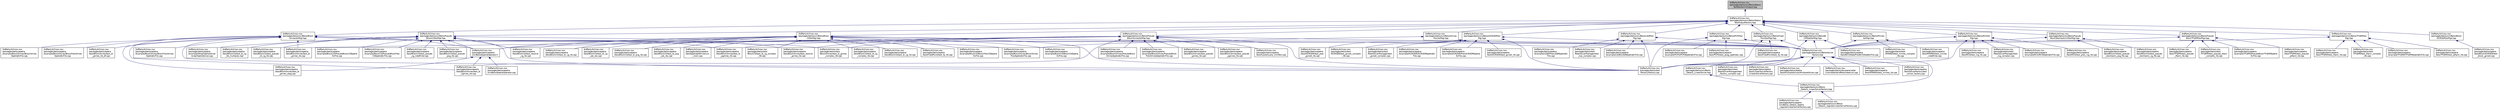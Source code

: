 digraph "3rdParty/trilinos-nox/packages/belos/src/BelosStatusTestResNormOutput.hpp"
{
  edge [fontname="Helvetica",fontsize="10",labelfontname="Helvetica",labelfontsize="10"];
  node [fontname="Helvetica",fontsize="10",shape=record];
  Node97 [label="3rdParty/trilinos-nox\l/packages/belos/src/BelosStatus\lTestResNormOutput.hpp",height=0.2,width=0.4,color="black", fillcolor="grey75", style="filled", fontcolor="black"];
  Node97 -> Node98 [dir="back",color="midnightblue",fontsize="10",style="solid",fontname="Helvetica"];
  Node98 [label="3rdParty/trilinos-nox\l/packages/belos/src/BelosStatus\lTestOutputFactory.hpp",height=0.2,width=0.4,color="black", fillcolor="white", style="filled",URL="$df/d97/_belos_status_test_output_factory_8hpp.html",tooltip="A factory class for generating StatusTestOutput objects. "];
  Node98 -> Node99 [dir="back",color="midnightblue",fontsize="10",style="solid",fontname="Helvetica"];
  Node99 [label="3rdParty/trilinos-nox\l/packages/belos/src/BelosBi\lCGStabSolMgr.hpp",height=0.2,width=0.4,color="black", fillcolor="white", style="filled",URL="$db/d14/_belos_bi_c_g_stab_sol_mgr_8hpp.html",tooltip="The Belos::BiCGStabSolMgr provides a solver manager for the BiCGStab linear solver. "];
  Node99 -> Node100 [dir="back",color="midnightblue",fontsize="10",style="solid",fontname="Helvetica"];
  Node100 [label="3rdParty/trilinos-nox\l/packages/belos/epetra\l/test/BiCGStab/PrecBiCGStabExFile.cpp",height=0.2,width=0.4,color="black", fillcolor="white", style="filled",URL="$dc/ddd/_prec_bi_c_g_stab_ex_file_8cpp.html"];
  Node99 -> Node101 [dir="back",color="midnightblue",fontsize="10",style="solid",fontname="Helvetica"];
  Node101 [label="3rdParty/trilinos-nox\l/packages/belos/src/BelosSolver\lFactory.hpp",height=0.2,width=0.4,color="black", fillcolor="white", style="filled",URL="$da/d4e/_belos_solver_factory_8hpp.html"];
  Node101 -> Node102 [dir="back",color="midnightblue",fontsize="10",style="solid",fontname="Helvetica"];
  Node102 [label="3rdParty/trilinos-nox\l/packages/belos/doc/parameter\lList/createValidParameterList.cpp",height=0.2,width=0.4,color="black", fillcolor="white", style="filled",URL="$d1/db5/create_valid_parameter_list_8cpp.html"];
  Node101 -> Node103 [dir="back",color="midnightblue",fontsize="10",style="solid",fontname="Helvetica"];
  Node103 [label="3rdParty/trilinos-nox\l/packages/belos/epetra\l/test/MINRES/test_minres_hb.cpp",height=0.2,width=0.4,color="black", fillcolor="white", style="filled",URL="$d3/dfd/test__minres__hb_8cpp.html"];
  Node101 -> Node104 [dir="back",color="midnightblue",fontsize="10",style="solid",fontname="Helvetica"];
  Node104 [label="3rdParty/trilinos-nox\l/packages/belos/epetra\l/test/SolverFactory/test\l_solver_factory.cpp",height=0.2,width=0.4,color="black", fillcolor="white", style="filled",URL="$d0/d85/test__solver__factory_8cpp.html",tooltip="Test Belos::SolverFactory with Epetra. "];
  Node101 -> Node105 [dir="back",color="midnightblue",fontsize="10",style="solid",fontname="Helvetica"];
  Node105 [label="3rdParty/trilinos-nox\l/packages/belos/src/Belos\l_Details_LinearSolver.hpp",height=0.2,width=0.4,color="black", fillcolor="white", style="filled",URL="$d2/d2c/_belos___details___linear_solver_8hpp.html",tooltip="Implementation of Trilinos::Details::LinearSolver. "];
  Node105 -> Node106 [dir="back",color="midnightblue",fontsize="10",style="solid",fontname="Helvetica"];
  Node106 [label="3rdParty/trilinos-nox\l/packages/belos/src/Belos\l_Details_LinearSolverFactory.hpp",height=0.2,width=0.4,color="black", fillcolor="white", style="filled",URL="$d1/de3/_belos___details___linear_solver_factory_8hpp.html",tooltip="Implementation of Trilinos::Details::LinearSolverFactory. "];
  Node106 -> Node107 [dir="back",color="midnightblue",fontsize="10",style="solid",fontname="Helvetica"];
  Node107 [label="3rdParty/trilinos-nox\l/packages/belos/epetra\l/src/Belos_Details_Epetra\l_registerLinearSolverFactory.cpp",height=0.2,width=0.4,color="black", fillcolor="white", style="filled",URL="$d2/d3d/_belos___details___epetra__register_linear_solver_factory_8cpp.html"];
  Node106 -> Node108 [dir="back",color="midnightblue",fontsize="10",style="solid",fontname="Helvetica"];
  Node108 [label="3rdParty/trilinos-nox\l/packages/belos/src/Belos\l_Details_registerLinearSolverFactory.cpp",height=0.2,width=0.4,color="black", fillcolor="white", style="filled",URL="$d9/d9d/_belos___details__register_linear_solver_factory_8cpp.html"];
  Node101 -> Node106 [dir="back",color="midnightblue",fontsize="10",style="solid",fontname="Helvetica"];
  Node101 -> Node109 [dir="back",color="midnightblue",fontsize="10",style="solid",fontname="Helvetica"];
  Node109 [label="3rdParty/trilinos-nox\l/packages/belos/test\l/Factory/Factory.cpp",height=0.2,width=0.4,color="black", fillcolor="white", style="filled",URL="$de/d5d/3rd_party_2trilinos-nox_2packages_2belos_2test_2_factory_2_factory_8cpp.html"];
  Node101 -> Node110 [dir="back",color="midnightblue",fontsize="10",style="solid",fontname="Helvetica"];
  Node110 [label="3rdParty/trilinos-nox\l/packages/belos/test\l/RealSolverManager/test\l_factory_complex.cpp",height=0.2,width=0.4,color="black", fillcolor="white", style="filled",URL="$de/d3d/test__factory__complex_8cpp.html"];
  Node101 -> Node111 [dir="back",color="midnightblue",fontsize="10",style="solid",fontname="Helvetica"];
  Node111 [label="3rdParty/trilinos-nox\l/packages/belos/tpetra\l/test/LinearSolverFactory\l/LinearSolverFactory.cpp",height=0.2,width=0.4,color="black", fillcolor="white", style="filled",URL="$d1/d2d/_linear_solver_factory_8cpp.html"];
  Node101 -> Node112 [dir="back",color="midnightblue",fontsize="10",style="solid",fontname="Helvetica"];
  Node112 [label="3rdParty/trilinos-nox\l/packages/belos/tpetra\l/test/MultipleSolves/MultipleSolves.cpp",height=0.2,width=0.4,color="black", fillcolor="white", style="filled",URL="$db/de2/_multiple_solves_8cpp.html"];
  Node99 -> Node109 [dir="back",color="midnightblue",fontsize="10",style="solid",fontname="Helvetica"];
  Node98 -> Node113 [dir="back",color="midnightblue",fontsize="10",style="solid",fontname="Helvetica"];
  Node113 [label="3rdParty/trilinos-nox\l/packages/belos/src/BelosBlock\lCGSolMgr.hpp",height=0.2,width=0.4,color="black", fillcolor="white", style="filled",URL="$da/d79/_belos_block_c_g_sol_mgr_8hpp.html",tooltip="The Belos::BlockCGSolMgr provides a solver manager for the BlockCG linear solver. ..."];
  Node113 -> Node114 [dir="back",color="midnightblue",fontsize="10",style="solid",fontname="Helvetica"];
  Node114 [label="3rdParty/trilinos-nox\l/packages/belos/epetra\l/example/BlockCG/BlockCGEpetra\lExFile.cpp",height=0.2,width=0.4,color="black", fillcolor="white", style="filled",URL="$d7/dde/_block_c_g_epetra_ex_file_8cpp.html"];
  Node113 -> Node115 [dir="back",color="midnightblue",fontsize="10",style="solid",fontname="Helvetica"];
  Node115 [label="3rdParty/trilinos-nox\l/packages/belos/epetra\l/example/BlockCG/BlockPrecCGEpetra\lExFile.cpp",height=0.2,width=0.4,color="black", fillcolor="white", style="filled",URL="$d9/d38/_block_prec_c_g_epetra_ex_file_8cpp.html"];
  Node113 -> Node116 [dir="back",color="midnightblue",fontsize="10",style="solid",fontname="Helvetica"];
  Node116 [label="3rdParty/trilinos-nox\l/packages/belos/epetra\l/src/BelosEpetraOperator.h",height=0.2,width=0.4,color="black", fillcolor="white", style="filled",URL="$d7/d50/_belos_epetra_operator_8h.html",tooltip="This file provides an Epetra_Operator interface so Belos can be integrated into other codes as an abs..."];
  Node116 -> Node117 [dir="back",color="midnightblue",fontsize="10",style="solid",fontname="Helvetica"];
  Node117 [label="3rdParty/trilinos-nox\l/packages/belos/epetra\l/src/BelosEpetraOperator.cpp",height=0.2,width=0.4,color="black", fillcolor="white", style="filled",URL="$d8/d97/_belos_epetra_operator_8cpp.html",tooltip="This file provides the implementation for an Epetra_Operator interface so Belos can be integrated int..."];
  Node116 -> Node118 [dir="back",color="midnightblue",fontsize="10",style="solid",fontname="Helvetica"];
  Node118 [label="3rdParty/trilinos-nox\l/packages/belos/epetra\l/test/BlockGmres/test_bl\l_fgmres_hb.cpp",height=0.2,width=0.4,color="black", fillcolor="white", style="filled",URL="$de/d36/test__bl__fgmres__hb_8cpp.html"];
  Node116 -> Node119 [dir="back",color="midnightblue",fontsize="10",style="solid",fontname="Helvetica"];
  Node119 [label="3rdParty/trilinos-nox\l/packages/belos/epetra\l/test/BlockGmres/test_bl\l_gmres_diag.cpp",height=0.2,width=0.4,color="black", fillcolor="white", style="filled",URL="$de/dd8/test__bl__gmres__diag_8cpp.html"];
  Node113 -> Node120 [dir="back",color="midnightblue",fontsize="10",style="solid",fontname="Helvetica"];
  Node120 [label="3rdParty/trilinos-nox\l/packages/belos/epetra\l/test/BlockCG/test_bl_cg_hb.cpp",height=0.2,width=0.4,color="black", fillcolor="white", style="filled",URL="$d5/df2/epetra_2test_2_block_c_g_2test__bl__cg__hb_8cpp.html"];
  Node113 -> Node121 [dir="back",color="midnightblue",fontsize="10",style="solid",fontname="Helvetica"];
  Node121 [label="3rdParty/trilinos-nox\l/packages/belos/epetra\l/test/BlockCG/test_bl_cg\l_set_res.cpp",height=0.2,width=0.4,color="black", fillcolor="white", style="filled",URL="$db/de1/test__bl__cg__set__res_8cpp.html"];
  Node113 -> Node122 [dir="back",color="midnightblue",fontsize="10",style="solid",fontname="Helvetica"];
  Node122 [label="3rdParty/trilinos-nox\l/packages/belos/epetra\l/test/BlockCG/test_bl_pcg_hb.cpp",height=0.2,width=0.4,color="black", fillcolor="white", style="filled",URL="$d5/df6/test__bl__pcg__hb_8cpp.html"];
  Node113 -> Node123 [dir="back",color="midnightblue",fontsize="10",style="solid",fontname="Helvetica"];
  Node123 [label="3rdParty/trilinos-nox\l/packages/belos/epetra\l/test/BlockCG/test_bl_pcg\l_set_res.cpp",height=0.2,width=0.4,color="black", fillcolor="white", style="filled",URL="$dc/d05/test__bl__pcg__set__res_8cpp.html"];
  Node113 -> Node124 [dir="back",color="midnightblue",fontsize="10",style="solid",fontname="Helvetica"];
  Node124 [label="3rdParty/trilinos-nox\l/packages/belos/epetra\l/test/BlockCG/test_resolve\l_cg_hb.cpp",height=0.2,width=0.4,color="black", fillcolor="white", style="filled",URL="$de/dcd/test__resolve__cg__hb_8cpp.html"];
  Node113 -> Node125 [dir="back",color="midnightblue",fontsize="10",style="solid",fontname="Helvetica"];
  Node125 [label="3rdParty/trilinos-nox\l/packages/belos/epetra\l/test/Epetra64Driver/cxx\l_main.cpp",height=0.2,width=0.4,color="black", fillcolor="white", style="filled",URL="$d1/db5/belos_2epetra_2test_2_epetra64_driver_2cxx__main_8cpp.html"];
  Node113 -> Node101 [dir="back",color="midnightblue",fontsize="10",style="solid",fontname="Helvetica"];
  Node113 -> Node126 [dir="back",color="midnightblue",fontsize="10",style="solid",fontname="Helvetica"];
  Node126 [label="3rdParty/trilinos-nox\l/packages/belos/test\l/BlockCG/test_bl_cg_complex\l_hb.cpp",height=0.2,width=0.4,color="black", fillcolor="white", style="filled",URL="$df/d4e/test_2_block_c_g_2test__bl__cg__complex__hb_8cpp.html"];
  Node113 -> Node109 [dir="back",color="midnightblue",fontsize="10",style="solid",fontname="Helvetica"];
  Node113 -> Node127 [dir="back",color="midnightblue",fontsize="10",style="solid",fontname="Helvetica"];
  Node127 [label="3rdParty/trilinos-nox\l/packages/belos/tpetra\l/test/BlockCG/test_bl_cg\l_complex_hb.cpp",height=0.2,width=0.4,color="black", fillcolor="white", style="filled",URL="$d3/de7/tpetra_2test_2_block_c_g_2test__bl__cg__complex__hb_8cpp.html"];
  Node113 -> Node128 [dir="back",color="midnightblue",fontsize="10",style="solid",fontname="Helvetica"];
  Node128 [label="3rdParty/trilinos-nox\l/packages/belos/tpetra\l/test/BlockCG/test_bl_cg_hb.cpp",height=0.2,width=0.4,color="black", fillcolor="white", style="filled",URL="$d4/de2/tpetra_2test_2_block_c_g_2test__bl__cg__hb_8cpp.html"];
  Node113 -> Node129 [dir="back",color="midnightblue",fontsize="10",style="solid",fontname="Helvetica"];
  Node129 [label="3rdParty/trilinos-nox\l/packages/belos/tpetra\l/test/FixedPoint/test_fp_hb.cpp",height=0.2,width=0.4,color="black", fillcolor="white", style="filled",URL="$d6/d88/tpetra_2test_2_fixed_point_2test__fp__hb_8cpp.html"];
  Node98 -> Node130 [dir="back",color="midnightblue",fontsize="10",style="solid",fontname="Helvetica"];
  Node130 [label="3rdParty/trilinos-nox\l/packages/belos/src/BelosBlock\lGCRODRSolMgr.hpp",height=0.2,width=0.4,color="black", fillcolor="white", style="filled",URL="$dc/d53/_belos_block_g_c_r_o_d_r_sol_mgr_8hpp.html",tooltip="A solver manager for the Block GCRO-DR (Block Recycling GMRES) linear solver. "];
  Node130 -> Node131 [dir="back",color="midnightblue",fontsize="10",style="solid",fontname="Helvetica"];
  Node131 [label="3rdParty/trilinos-nox\l/packages/belos/tpetra\l/test/BlockGCRODR/test\l_block_gcrodr.cpp",height=0.2,width=0.4,color="black", fillcolor="white", style="filled",URL="$dc/d6b/test__block__gcrodr_8cpp.html"];
  Node98 -> Node132 [dir="back",color="midnightblue",fontsize="10",style="solid",fontname="Helvetica"];
  Node132 [label="3rdParty/trilinos-nox\l/packages/belos/src/BelosBlock\lGmresSolMgr.hpp",height=0.2,width=0.4,color="black", fillcolor="white", style="filled",URL="$d6/d92/_belos_block_gmres_sol_mgr_8hpp.html",tooltip="The Belos::BlockGmresSolMgr provides a solver manager for the BlockGmres linear solver. "];
  Node132 -> Node133 [dir="back",color="midnightblue",fontsize="10",style="solid",fontname="Helvetica"];
  Node133 [label="3rdParty/trilinos-nox\l/packages/belos/epetra\l/example/BlockGmres/BlockFlexGmres\lEpetraExFile.cpp",height=0.2,width=0.4,color="black", fillcolor="white", style="filled",URL="$d6/da8/_block_flex_gmres_epetra_ex_file_8cpp.html"];
  Node132 -> Node134 [dir="back",color="midnightblue",fontsize="10",style="solid",fontname="Helvetica"];
  Node134 [label="3rdParty/trilinos-nox\l/packages/belos/epetra\l/example/BlockGmres/BlockGmres\lEpetraExFile.cpp",height=0.2,width=0.4,color="black", fillcolor="white", style="filled",URL="$d9/d34/_block_gmres_epetra_ex_file_8cpp.html"];
  Node132 -> Node135 [dir="back",color="midnightblue",fontsize="10",style="solid",fontname="Helvetica"];
  Node135 [label="3rdParty/trilinos-nox\l/packages/belos/epetra\l/example/BlockGmres/BlockGmres\lPolyEpetraExFile.cpp",height=0.2,width=0.4,color="black", fillcolor="white", style="filled",URL="$dc/d56/_block_gmres_poly_epetra_ex_file_8cpp.html"];
  Node132 -> Node136 [dir="back",color="midnightblue",fontsize="10",style="solid",fontname="Helvetica"];
  Node136 [label="3rdParty/trilinos-nox\l/packages/belos/epetra\l/example/BlockGmres/BlockPrecGmres\lEpetraExFile.cpp",height=0.2,width=0.4,color="black", fillcolor="white", style="filled",URL="$d1/d03/_block_prec_gmres_epetra_ex_file_8cpp.html"];
  Node132 -> Node116 [dir="back",color="midnightblue",fontsize="10",style="solid",fontname="Helvetica"];
  Node132 -> Node118 [dir="back",color="midnightblue",fontsize="10",style="solid",fontname="Helvetica"];
  Node132 -> Node119 [dir="back",color="midnightblue",fontsize="10",style="solid",fontname="Helvetica"];
  Node132 -> Node137 [dir="back",color="midnightblue",fontsize="10",style="solid",fontname="Helvetica"];
  Node137 [label="3rdParty/trilinos-nox\l/packages/belos/epetra\l/test/BlockGmres/test_bl\l_gmres_hb.cpp",height=0.2,width=0.4,color="black", fillcolor="white", style="filled",URL="$d1/d3c/test__bl__gmres__hb_8cpp.html"];
  Node132 -> Node138 [dir="back",color="midnightblue",fontsize="10",style="solid",fontname="Helvetica"];
  Node138 [label="3rdParty/trilinos-nox\l/packages/belos/epetra\l/test/BlockGmres/test_bl\l_pgmres_hb.cpp",height=0.2,width=0.4,color="black", fillcolor="white", style="filled",URL="$d3/d98/test__bl__pgmres__hb_8cpp.html"];
  Node132 -> Node139 [dir="back",color="midnightblue",fontsize="10",style="solid",fontname="Helvetica"];
  Node139 [label="3rdParty/trilinos-nox\l/packages/belos/epetra\l/test/BlockGmres/test_resolve\l_gmres_hb.cpp",height=0.2,width=0.4,color="black", fillcolor="white", style="filled",URL="$dd/d05/test__resolve__gmres__hb_8cpp.html"];
  Node132 -> Node101 [dir="back",color="midnightblue",fontsize="10",style="solid",fontname="Helvetica"];
  Node132 -> Node140 [dir="back",color="midnightblue",fontsize="10",style="solid",fontname="Helvetica"];
  Node140 [label="3rdParty/trilinos-nox\l/packages/belos/test\l/BlockGmres/test_bl_gmres\l_complex_hb.cpp",height=0.2,width=0.4,color="black", fillcolor="white", style="filled",URL="$d2/d50/test__bl__gmres__complex__hb_8cpp.html"];
  Node132 -> Node109 [dir="back",color="midnightblue",fontsize="10",style="solid",fontname="Helvetica"];
  Node132 -> Node141 [dir="back",color="midnightblue",fontsize="10",style="solid",fontname="Helvetica"];
  Node141 [label="3rdParty/trilinos-nox\l/packages/belos/tpetra\l/test/BlockGmres/test_bl\l_gmres_hb_df.cpp",height=0.2,width=0.4,color="black", fillcolor="white", style="filled",URL="$d8/d21/test__bl__gmres__hb__df_8cpp.html"];
  Node98 -> Node142 [dir="back",color="midnightblue",fontsize="10",style="solid",fontname="Helvetica"];
  Node142 [label="3rdParty/trilinos-nox\l/packages/belos/src/BelosFixed\lPointSolMgr.hpp",height=0.2,width=0.4,color="black", fillcolor="white", style="filled",URL="$d0/d69/_belos_fixed_point_sol_mgr_8hpp.html",tooltip="The Belos::FixedPointSolMgr provides a solver manager for the FixedPoint linear solver. "];
  Node142 -> Node143 [dir="back",color="midnightblue",fontsize="10",style="solid",fontname="Helvetica"];
  Node143 [label="3rdParty/trilinos-nox\l/packages/belos/epetra\l/test/FixedPoint/test_fp_hb.cpp",height=0.2,width=0.4,color="black", fillcolor="white", style="filled",URL="$d0/de9/epetra_2test_2_fixed_point_2test__fp__hb_8cpp.html"];
  Node142 -> Node101 [dir="back",color="midnightblue",fontsize="10",style="solid",fontname="Helvetica"];
  Node142 -> Node109 [dir="back",color="midnightblue",fontsize="10",style="solid",fontname="Helvetica"];
  Node98 -> Node144 [dir="back",color="midnightblue",fontsize="10",style="solid",fontname="Helvetica"];
  Node144 [label="3rdParty/trilinos-nox\l/packages/belos/src/BelosGCRODRSol\lMgr.hpp",height=0.2,width=0.4,color="black", fillcolor="white", style="filled",URL="$d3/dd2/_belos_g_c_r_o_d_r_sol_mgr_8hpp.html",tooltip="Declaration and definition of Belos::GCRODRSolMgr, which implements the GCRODR (recycling GMRES) solv..."];
  Node144 -> Node145 [dir="back",color="midnightblue",fontsize="10",style="solid",fontname="Helvetica"];
  Node145 [label="3rdParty/trilinos-nox\l/packages/belos/epetra\l/example/GCRODR/GCRODREpetraEx\lFile.cpp",height=0.2,width=0.4,color="black", fillcolor="white", style="filled",URL="$de/db8/_g_c_r_o_d_r_epetra_ex_file_8cpp.html"];
  Node144 -> Node146 [dir="back",color="midnightblue",fontsize="10",style="solid",fontname="Helvetica"];
  Node146 [label="3rdParty/trilinos-nox\l/packages/belos/epetra\l/example/GCRODR/PrecGCRODREpetra\lExFile.cpp",height=0.2,width=0.4,color="black", fillcolor="white", style="filled",URL="$df/d74/_prec_g_c_r_o_d_r_epetra_ex_file_8cpp.html"];
  Node144 -> Node147 [dir="back",color="midnightblue",fontsize="10",style="solid",fontname="Helvetica"];
  Node147 [label="3rdParty/trilinos-nox\l/packages/belos/epetra\l/test/GCRODR/test_gcrodr_hb.cpp",height=0.2,width=0.4,color="black", fillcolor="white", style="filled",URL="$d0/d0b/test__gcrodr__hb_8cpp.html"];
  Node144 -> Node148 [dir="back",color="midnightblue",fontsize="10",style="solid",fontname="Helvetica"];
  Node148 [label="3rdParty/trilinos-nox\l/packages/belos/epetra\l/test/GCRODR/test_prec\l_gcrodr_hb.cpp",height=0.2,width=0.4,color="black", fillcolor="white", style="filled",URL="$d1/d5a/test__prec__gcrodr__hb_8cpp.html"];
  Node144 -> Node101 [dir="back",color="midnightblue",fontsize="10",style="solid",fontname="Helvetica"];
  Node144 -> Node109 [dir="back",color="midnightblue",fontsize="10",style="solid",fontname="Helvetica"];
  Node144 -> Node149 [dir="back",color="midnightblue",fontsize="10",style="solid",fontname="Helvetica"];
  Node149 [label="3rdParty/trilinos-nox\l/packages/belos/test\l/GCRODR/test_gcrodr_complex\l_hb.cpp",height=0.2,width=0.4,color="black", fillcolor="white", style="filled",URL="$d4/d8d/test__gcrodr__complex__hb_8cpp.html"];
  Node144 -> Node150 [dir="back",color="midnightblue",fontsize="10",style="solid",fontname="Helvetica"];
  Node150 [label="3rdParty/trilinos-nox\l/packages/belos/test\l/RealSolverManager/test\l_gcrodr_complex.cpp",height=0.2,width=0.4,color="black", fillcolor="white", style="filled",URL="$dd/dd3/test__gcrodr__complex_8cpp.html"];
  Node98 -> Node151 [dir="back",color="midnightblue",fontsize="10",style="solid",fontname="Helvetica"];
  Node151 [label="3rdParty/trilinos-nox\l/packages/belos/src/BelosGmres\lPolySolMgr.hpp",height=0.2,width=0.4,color="black", fillcolor="white", style="filled",URL="$dd/d95/_belos_gmres_poly_sol_mgr_8hpp.html",tooltip="Declaration and definition of Belos::GmresPolySolMgr (hybrid block GMRES linear solver). "];
  Node151 -> Node135 [dir="back",color="midnightblue",fontsize="10",style="solid",fontname="Helvetica"];
  Node151 -> Node101 [dir="back",color="midnightblue",fontsize="10",style="solid",fontname="Helvetica"];
  Node98 -> Node152 [dir="back",color="midnightblue",fontsize="10",style="solid",fontname="Helvetica"];
  Node152 [label="3rdParty/trilinos-nox\l/packages/belos/src/BelosLSQRSol\lMgr.hpp",height=0.2,width=0.4,color="black", fillcolor="white", style="filled",URL="$d8/daa/_belos_l_s_q_r_sol_mgr_8hpp.html",tooltip="LSQRSolMgr: interface to the LSQR method. "];
  Node152 -> Node153 [dir="back",color="midnightblue",fontsize="10",style="solid",fontname="Helvetica"];
  Node153 [label="3rdParty/trilinos-nox\l/packages/belos/epetra\l/example/LSQR/LSQREpetraExFile.cpp",height=0.2,width=0.4,color="black", fillcolor="white", style="filled",URL="$d6/d18/_l_s_q_r_epetra_ex_file_8cpp.html"];
  Node152 -> Node154 [dir="back",color="midnightblue",fontsize="10",style="solid",fontname="Helvetica"];
  Node154 [label="3rdParty/trilinos-nox\l/packages/belos/epetra\l/example/LSQR/PrecLSQREpetraEx\lFile.cpp",height=0.2,width=0.4,color="black", fillcolor="white", style="filled",URL="$d8/d1a/_prec_l_s_q_r_epetra_ex_file_8cpp.html"];
  Node152 -> Node101 [dir="back",color="midnightblue",fontsize="10",style="solid",fontname="Helvetica"];
  Node152 -> Node109 [dir="back",color="midnightblue",fontsize="10",style="solid",fontname="Helvetica"];
  Node152 -> Node155 [dir="back",color="midnightblue",fontsize="10",style="solid",fontname="Helvetica"];
  Node155 [label="3rdParty/trilinos-nox\l/packages/belos/test\l/RealSolverManager/test\l_lsqr_complex.cpp",height=0.2,width=0.4,color="black", fillcolor="white", style="filled",URL="$dc/d85/test__lsqr__complex_8cpp.html"];
  Node98 -> Node156 [dir="back",color="midnightblue",fontsize="10",style="solid",fontname="Helvetica"];
  Node156 [label="3rdParty/trilinos-nox\l/packages/belos/src/BelosMinres\lSolMgr.hpp",height=0.2,width=0.4,color="black", fillcolor="white", style="filled",URL="$d1/d93/_belos_minres_sol_mgr_8hpp.html",tooltip="Solver manager for the MINRES linear solver. "];
  Node156 -> Node157 [dir="back",color="midnightblue",fontsize="10",style="solid",fontname="Helvetica"];
  Node157 [label="3rdParty/trilinos-nox\l/packages/belos/epetra\l/test/MINRES/test_minres\l_indefinite.cpp",height=0.2,width=0.4,color="black", fillcolor="white", style="filled",URL="$dd/ded/test__minres__indefinite_8cpp.html"];
  Node156 -> Node101 [dir="back",color="midnightblue",fontsize="10",style="solid",fontname="Helvetica"];
  Node156 -> Node158 [dir="back",color="midnightblue",fontsize="10",style="solid",fontname="Helvetica"];
  Node158 [label="3rdParty/trilinos-nox\l/packages/belos/test\l/MINRES/test_minres_complex\l_hb.cpp",height=0.2,width=0.4,color="black", fillcolor="white", style="filled",URL="$d4/da9/test__minres__complex__hb_8cpp.html"];
  Node98 -> Node159 [dir="back",color="midnightblue",fontsize="10",style="solid",fontname="Helvetica"];
  Node159 [label="3rdParty/trilinos-nox\l/packages/belos/src/BelosPCPGSol\lMgr.hpp",height=0.2,width=0.4,color="black", fillcolor="white", style="filled",URL="$db/d1c/_belos_p_c_p_g_sol_mgr_8hpp.html",tooltip="Declaration and definition of Belos::PCPGSolMgr (PCPG iterative linear solver). "];
  Node159 -> Node160 [dir="back",color="midnightblue",fontsize="10",style="solid",fontname="Helvetica"];
  Node160 [label="3rdParty/trilinos-nox\l/packages/belos/epetra\l/example/PCPG/PCPGEpetraExFile.cpp",height=0.2,width=0.4,color="black", fillcolor="white", style="filled",URL="$d2/de7/_p_c_p_g_epetra_ex_file_8cpp.html"];
  Node159 -> Node161 [dir="back",color="midnightblue",fontsize="10",style="solid",fontname="Helvetica"];
  Node161 [label="3rdParty/trilinos-nox\l/packages/belos/epetra\l/test/PCPG/test_pcpg_epetraex.cpp",height=0.2,width=0.4,color="black", fillcolor="white", style="filled",URL="$d1/db6/test__pcpg__epetraex_8cpp.html"];
  Node159 -> Node101 [dir="back",color="midnightblue",fontsize="10",style="solid",fontname="Helvetica"];
  Node159 -> Node109 [dir="back",color="midnightblue",fontsize="10",style="solid",fontname="Helvetica"];
  Node98 -> Node162 [dir="back",color="midnightblue",fontsize="10",style="solid",fontname="Helvetica"];
  Node162 [label="3rdParty/trilinos-nox\l/packages/belos/src/BelosPseudo\lBlockCGSolMgr.hpp",height=0.2,width=0.4,color="black", fillcolor="white", style="filled",URL="$de/d01/_belos_pseudo_block_c_g_sol_mgr_8hpp.html",tooltip="The Belos::PseudoBlockCGSolMgr provides a solver manager for the BlockCG linear solver. "];
  Node162 -> Node163 [dir="back",color="midnightblue",fontsize="10",style="solid",fontname="Helvetica"];
  Node163 [label="3rdParty/trilinos-nox\l/packages/belos/epetra\l/example/BlockCG/PseudoBlockCGEpetra\lExFile.cpp",height=0.2,width=0.4,color="black", fillcolor="white", style="filled",URL="$d1/dd3/_pseudo_block_c_g_epetra_ex_file_8cpp.html"];
  Node162 -> Node164 [dir="back",color="midnightblue",fontsize="10",style="solid",fontname="Helvetica"];
  Node164 [label="3rdParty/trilinos-nox\l/packages/belos/epetra\l/example/BlockCG/PseudoBlockPrec\lCGEpetraExFile.cpp",height=0.2,width=0.4,color="black", fillcolor="white", style="filled",URL="$dc/d74/_pseudo_block_prec_c_g_epetra_ex_file_8cpp.html"];
  Node162 -> Node116 [dir="back",color="midnightblue",fontsize="10",style="solid",fontname="Helvetica"];
  Node162 -> Node165 [dir="back",color="midnightblue",fontsize="10",style="solid",fontname="Helvetica"];
  Node165 [label="3rdParty/trilinos-nox\l/packages/belos/epetra\l/test/BlockCG/test_pseudo\l_cg_indefinite.cpp",height=0.2,width=0.4,color="black", fillcolor="white", style="filled",URL="$d4/df6/test__pseudo__cg__indefinite_8cpp.html"];
  Node162 -> Node166 [dir="back",color="midnightblue",fontsize="10",style="solid",fontname="Helvetica"];
  Node166 [label="3rdParty/trilinos-nox\l/packages/belos/epetra\l/test/BlockCG/test_pseudo\l_pcg_hb.cpp",height=0.2,width=0.4,color="black", fillcolor="white", style="filled",URL="$d7/de5/test__pseudo__pcg__hb_8cpp.html"];
  Node162 -> Node124 [dir="back",color="midnightblue",fontsize="10",style="solid",fontname="Helvetica"];
  Node162 -> Node101 [dir="back",color="midnightblue",fontsize="10",style="solid",fontname="Helvetica"];
  Node162 -> Node109 [dir="back",color="midnightblue",fontsize="10",style="solid",fontname="Helvetica"];
  Node162 -> Node167 [dir="back",color="midnightblue",fontsize="10",style="solid",fontname="Helvetica"];
  Node167 [label="3rdParty/trilinos-nox\l/packages/belos/tpetra\l/example/WrapTpetraSolver\l/wrapTpetraSolver.cpp",height=0.2,width=0.4,color="black", fillcolor="white", style="filled",URL="$d7/d58/wrap_tpetra_solver_8cpp.html",tooltip="Example of how to wrap a \"native\" solver as a Belos solver. "];
  Node162 -> Node168 [dir="back",color="midnightblue",fontsize="10",style="solid",fontname="Helvetica"];
  Node168 [label="3rdParty/trilinos-nox\l/packages/belos/tpetra\l/test/BlockCG/test_bl_cg\l_hb_multiprec.cpp",height=0.2,width=0.4,color="black", fillcolor="white", style="filled",URL="$d4/d8c/test__bl__cg__hb__multiprec_8cpp.html"];
  Node162 -> Node169 [dir="back",color="midnightblue",fontsize="10",style="solid",fontname="Helvetica"];
  Node169 [label="3rdParty/trilinos-nox\l/packages/belos/tpetra\l/test/BlockCG/test_pseudo\l_bl_cg_hb.cpp",height=0.2,width=0.4,color="black", fillcolor="white", style="filled",URL="$da/dbd/test__pseudo__bl__cg__hb_8cpp.html"];
  Node98 -> Node170 [dir="back",color="midnightblue",fontsize="10",style="solid",fontname="Helvetica"];
  Node170 [label="3rdParty/trilinos-nox\l/packages/belos/src/BelosPseudo\lBlockGmresSolMgr.hpp",height=0.2,width=0.4,color="black", fillcolor="white", style="filled",URL="$d5/d61/_belos_pseudo_block_gmres_sol_mgr_8hpp.html",tooltip="The Belos::PseudoBlockGmresSolMgr provides a solver manager for the BlockGmres linear solver..."];
  Node170 -> Node171 [dir="back",color="midnightblue",fontsize="10",style="solid",fontname="Helvetica"];
  Node171 [label="3rdParty/trilinos-nox\l/packages/belos/epetra\l/example/BlockGmres/PseudoBlock\lGmresEpetraExFile.cpp",height=0.2,width=0.4,color="black", fillcolor="white", style="filled",URL="$df/dd5/_pseudo_block_gmres_epetra_ex_file_8cpp.html"];
  Node170 -> Node172 [dir="back",color="midnightblue",fontsize="10",style="solid",fontname="Helvetica"];
  Node172 [label="3rdParty/trilinos-nox\l/packages/belos/epetra\l/example/BlockGmres/PseudoBlock\lPrecGmresEpetraExFile.cpp",height=0.2,width=0.4,color="black", fillcolor="white", style="filled",URL="$d2/d73/_pseudo_block_prec_gmres_epetra_ex_file_8cpp.html"];
  Node170 -> Node116 [dir="back",color="midnightblue",fontsize="10",style="solid",fontname="Helvetica"];
  Node170 -> Node118 [dir="back",color="midnightblue",fontsize="10",style="solid",fontname="Helvetica"];
  Node170 -> Node137 [dir="back",color="midnightblue",fontsize="10",style="solid",fontname="Helvetica"];
  Node170 -> Node138 [dir="back",color="midnightblue",fontsize="10",style="solid",fontname="Helvetica"];
  Node170 -> Node173 [dir="back",color="midnightblue",fontsize="10",style="solid",fontname="Helvetica"];
  Node173 [label="3rdParty/trilinos-nox\l/packages/belos/epetra\l/test/BlockGmres/test_pseudo\l_gmres_hb.cpp",height=0.2,width=0.4,color="black", fillcolor="white", style="filled",URL="$df/d70/test__pseudo__gmres__hb_8cpp.html"];
  Node170 -> Node174 [dir="back",color="midnightblue",fontsize="10",style="solid",fontname="Helvetica"];
  Node174 [label="3rdParty/trilinos-nox\l/packages/belos/epetra\l/test/BlockGmres/test_pseudo\l_pgmres_hb.cpp",height=0.2,width=0.4,color="black", fillcolor="white", style="filled",URL="$dd/dd8/test__pseudo__pgmres__hb_8cpp.html"];
  Node170 -> Node139 [dir="back",color="midnightblue",fontsize="10",style="solid",fontname="Helvetica"];
  Node170 -> Node175 [dir="back",color="midnightblue",fontsize="10",style="solid",fontname="Helvetica"];
  Node175 [label="3rdParty/trilinos-nox\l/packages/belos/epetra\l/test/hypre/hypre_UnitTest.cpp",height=0.2,width=0.4,color="black", fillcolor="white", style="filled",URL="$d9/dad/hypre___unit_test_8cpp.html"];
  Node170 -> Node101 [dir="back",color="midnightblue",fontsize="10",style="solid",fontname="Helvetica"];
  Node170 -> Node140 [dir="back",color="midnightblue",fontsize="10",style="solid",fontname="Helvetica"];
  Node170 -> Node109 [dir="back",color="midnightblue",fontsize="10",style="solid",fontname="Helvetica"];
  Node98 -> Node176 [dir="back",color="midnightblue",fontsize="10",style="solid",fontname="Helvetica"];
  Node176 [label="3rdParty/trilinos-nox\l/packages/belos/src/BelosPseudo\lBlockStochasticCGSolMgr.hpp",height=0.2,width=0.4,color="black", fillcolor="white", style="filled",URL="$d7/d38/_belos_pseudo_block_stochastic_c_g_sol_mgr_8hpp.html",tooltip="The Belos::PseudoBlockStochasticCGSolMgr provides a solver manager for the stochastic BlockCG linear ..."];
  Node176 -> Node177 [dir="back",color="midnightblue",fontsize="10",style="solid",fontname="Helvetica"];
  Node177 [label="3rdParty/trilinos-nox\l/packages/belos/epetra\l/test/BlockCG/test_pseudo\l_stochastic_pcg_hb.cpp",height=0.2,width=0.4,color="black", fillcolor="white", style="filled",URL="$d8/de0/test__pseudo__stochastic__pcg__hb_8cpp.html"];
  Node176 -> Node101 [dir="back",color="midnightblue",fontsize="10",style="solid",fontname="Helvetica"];
  Node176 -> Node178 [dir="back",color="midnightblue",fontsize="10",style="solid",fontname="Helvetica"];
  Node178 [label="3rdParty/trilinos-nox\l/packages/belos/tpetra\l/test/BlockCG/test_pseudo\l_stochastic_cg_hb.cpp",height=0.2,width=0.4,color="black", fillcolor="white", style="filled",URL="$d4/de4/test__pseudo__stochastic__cg__hb_8cpp.html"];
  Node98 -> Node179 [dir="back",color="midnightblue",fontsize="10",style="solid",fontname="Helvetica"];
  Node179 [label="3rdParty/trilinos-nox\l/packages/belos/src/BelosPseudo\lBlockTFQMRSolMgr.hpp",height=0.2,width=0.4,color="black", fillcolor="white", style="filled",URL="$d4/dfc/_belos_pseudo_block_t_f_q_m_r_sol_mgr_8hpp.html",tooltip="The Belos::PseudoBlockTFQMRSolMgr provides a solver manager for the pseudo-block TFQMR linear solver..."];
  Node179 -> Node180 [dir="back",color="midnightblue",fontsize="10",style="solid",fontname="Helvetica"];
  Node180 [label="3rdParty/trilinos-nox\l/packages/belos/epetra\l/example/TFQMR/PseudoBlockTFQMREpetra\lExFile.cpp",height=0.2,width=0.4,color="black", fillcolor="white", style="filled",URL="$da/d26/_pseudo_block_t_f_q_m_r_epetra_ex_file_8cpp.html"];
  Node179 -> Node181 [dir="back",color="midnightblue",fontsize="10",style="solid",fontname="Helvetica"];
  Node181 [label="3rdParty/trilinos-nox\l/packages/belos/epetra\l/test/TFQMR/test_pseudo\l_ptfqmr_hb.cpp",height=0.2,width=0.4,color="black", fillcolor="white", style="filled",URL="$d1/dfe/test__pseudo__ptfqmr__hb_8cpp.html"];
  Node179 -> Node182 [dir="back",color="midnightblue",fontsize="10",style="solid",fontname="Helvetica"];
  Node182 [label="3rdParty/trilinos-nox\l/packages/belos/epetra\l/test/TFQMR/test_pseudo\l_tfqmr_hb.cpp",height=0.2,width=0.4,color="black", fillcolor="white", style="filled",URL="$d9/d72/test__pseudo__tfqmr__hb_8cpp.html"];
  Node179 -> Node101 [dir="back",color="midnightblue",fontsize="10",style="solid",fontname="Helvetica"];
  Node179 -> Node183 [dir="back",color="midnightblue",fontsize="10",style="solid",fontname="Helvetica"];
  Node183 [label="3rdParty/trilinos-nox\l/packages/belos/test\l/TFQMR/test_pseudo_tfqmr\l_complex_hb.cpp",height=0.2,width=0.4,color="black", fillcolor="white", style="filled",URL="$da/db9/test__pseudo__tfqmr__complex__hb_8cpp.html"];
  Node98 -> Node184 [dir="back",color="midnightblue",fontsize="10",style="solid",fontname="Helvetica"];
  Node184 [label="3rdParty/trilinos-nox\l/packages/belos/src/BelosRCGSol\lMgr.hpp",height=0.2,width=0.4,color="black", fillcolor="white", style="filled",URL="$df/dee/_belos_r_c_g_sol_mgr_8hpp.html",tooltip="The Belos::RCGSolMgr provides a solver manager for the RCG (Recycling Conjugate Gradient) linear solv..."];
  Node184 -> Node185 [dir="back",color="midnightblue",fontsize="10",style="solid",fontname="Helvetica"];
  Node185 [label="3rdParty/trilinos-nox\l/packages/belos/epetra\l/example/RCG/RCGEpetraExFile.cpp",height=0.2,width=0.4,color="black", fillcolor="white", style="filled",URL="$dd/dcf/_r_c_g_epetra_ex_file_8cpp.html"];
  Node184 -> Node186 [dir="back",color="midnightblue",fontsize="10",style="solid",fontname="Helvetica"];
  Node186 [label="3rdParty/trilinos-nox\l/packages/belos/epetra\l/test/RCG/test_prec_rcg_hb.cpp",height=0.2,width=0.4,color="black", fillcolor="white", style="filled",URL="$de/dd3/test__prec__rcg__hb_8cpp.html"];
  Node184 -> Node187 [dir="back",color="midnightblue",fontsize="10",style="solid",fontname="Helvetica"];
  Node187 [label="3rdParty/trilinos-nox\l/packages/belos/epetra\l/test/RCG/test_rcg_hb.cpp",height=0.2,width=0.4,color="black", fillcolor="white", style="filled",URL="$df/de7/test__rcg__hb_8cpp.html"];
  Node184 -> Node101 [dir="back",color="midnightblue",fontsize="10",style="solid",fontname="Helvetica"];
  Node184 -> Node109 [dir="back",color="midnightblue",fontsize="10",style="solid",fontname="Helvetica"];
  Node184 -> Node188 [dir="back",color="midnightblue",fontsize="10",style="solid",fontname="Helvetica"];
  Node188 [label="3rdParty/trilinos-nox\l/packages/belos/test\l/RealSolverManager/test\l_rcg_complex.cpp",height=0.2,width=0.4,color="black", fillcolor="white", style="filled",URL="$dc/dfa/test__rcg__complex_8cpp.html"];
  Node98 -> Node189 [dir="back",color="midnightblue",fontsize="10",style="solid",fontname="Helvetica"];
  Node189 [label="3rdParty/trilinos-nox\l/packages/belos/src/BelosTFQMRSol\lMgr.hpp",height=0.2,width=0.4,color="black", fillcolor="white", style="filled",URL="$dd/dba/_belos_t_f_q_m_r_sol_mgr_8hpp.html",tooltip="The Belos::TFQMRSolMgr provides a solver manager for the TFQMR linear solver. "];
  Node189 -> Node190 [dir="back",color="midnightblue",fontsize="10",style="solid",fontname="Helvetica"];
  Node190 [label="3rdParty/trilinos-nox\l/packages/belos/epetra\l/example/TFQMR/TFQMREpetraExFile.cpp",height=0.2,width=0.4,color="black", fillcolor="white", style="filled",URL="$db/d90/_t_f_q_m_r_epetra_ex_file_8cpp.html"];
  Node189 -> Node191 [dir="back",color="midnightblue",fontsize="10",style="solid",fontname="Helvetica"];
  Node191 [label="3rdParty/trilinos-nox\l/packages/belos/epetra\l/test/TFQMR/test_ptfqmr_hb.cpp",height=0.2,width=0.4,color="black", fillcolor="white", style="filled",URL="$d6/d5c/test__ptfqmr__hb_8cpp.html"];
  Node189 -> Node192 [dir="back",color="midnightblue",fontsize="10",style="solid",fontname="Helvetica"];
  Node192 [label="3rdParty/trilinos-nox\l/packages/belos/epetra\l/test/TFQMR/test_tfqmr_hb.cpp",height=0.2,width=0.4,color="black", fillcolor="white", style="filled",URL="$d3/dfd/test__tfqmr__hb_8cpp.html"];
  Node189 -> Node101 [dir="back",color="midnightblue",fontsize="10",style="solid",fontname="Helvetica"];
  Node189 -> Node193 [dir="back",color="midnightblue",fontsize="10",style="solid",fontname="Helvetica"];
  Node193 [label="3rdParty/trilinos-nox\l/packages/belos/test\l/TFQMR/test_tfqmr_complex\l_hb.cpp",height=0.2,width=0.4,color="black", fillcolor="white", style="filled",URL="$d7/d48/test__tfqmr__complex__hb_8cpp.html"];
}

